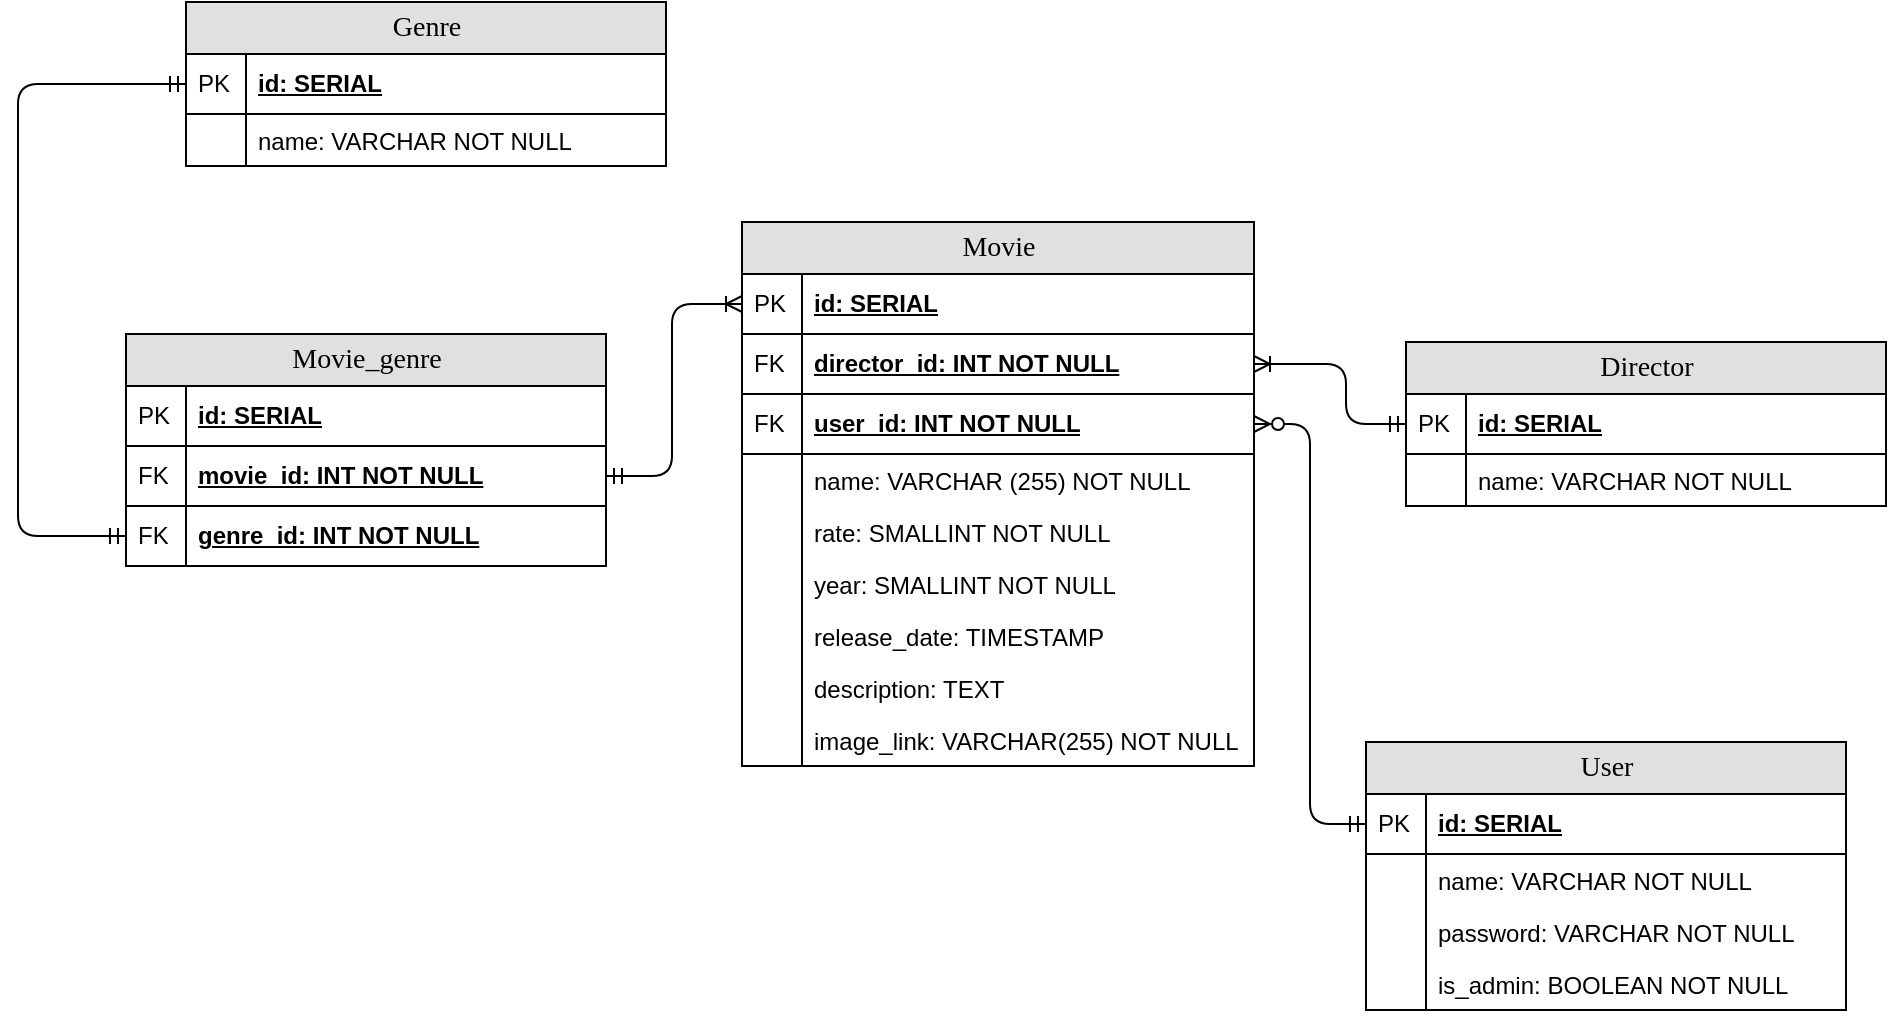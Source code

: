 <mxfile>
    <diagram name="Page-1" id="9f46799a-70d6-7492-0946-bef42562c5a5">
        <mxGraphModel dx="651" dy="478" grid="0" gridSize="10" guides="1" tooltips="1" connect="1" arrows="1" fold="1" page="1" pageScale="1" pageWidth="1100" pageHeight="850" background="#ffffff" math="0" shadow="0">
            <root>
                <mxCell id="0"/>
                <mxCell id="1" parent="0"/>
                <mxCell id="rwWJNbQg9eh8BiSdjxDp-123" value="Movie_genre" style="swimlane;html=1;fontStyle=0;childLayout=stackLayout;horizontal=1;startSize=26;fillColor=#e0e0e0;horizontalStack=0;resizeParent=1;resizeLast=0;collapsible=1;marginBottom=0;swimlaneFillColor=#ffffff;align=center;rounded=0;shadow=0;comic=0;labelBackgroundColor=none;strokeWidth=1;fontFamily=Verdana;fontSize=14;swimlaneLine=1;strokeColor=#000000;fontColor=#000000;" parent="1" vertex="1">
                    <mxGeometry x="170" y="216" width="240" height="116" as="geometry"/>
                </mxCell>
                <mxCell id="2" value="id: SERIAL" style="shape=partialRectangle;top=0;left=0;right=0;bottom=1;html=1;align=left;verticalAlign=middle;fillColor=none;spacingLeft=34;spacingRight=4;whiteSpace=wrap;overflow=hidden;rotatable=0;points=[[0,0.5],[1,0.5]];portConstraint=eastwest;dropTarget=0;fontStyle=5;strokeColor=#000000;fontColor=#000000;" parent="rwWJNbQg9eh8BiSdjxDp-123" vertex="1">
                    <mxGeometry y="26" width="240" height="30" as="geometry"/>
                </mxCell>
                <mxCell id="3" value="PK" style="shape=partialRectangle;top=0;left=0;bottom=0;html=1;fillColor=none;align=left;verticalAlign=middle;spacingLeft=4;spacingRight=4;whiteSpace=wrap;overflow=hidden;rotatable=0;points=[];portConstraint=eastwest;part=1;strokeColor=#000000;fontColor=#000000;" parent="2" vertex="1" connectable="0">
                    <mxGeometry width="30" height="30" as="geometry"/>
                </mxCell>
                <mxCell id="rwWJNbQg9eh8BiSdjxDp-124" value="movie_id: INT NOT NULL" style="shape=partialRectangle;top=0;left=0;right=0;bottom=1;html=1;align=left;verticalAlign=middle;fillColor=none;spacingLeft=34;spacingRight=4;whiteSpace=wrap;overflow=hidden;rotatable=0;points=[[0,0.5],[1,0.5]];portConstraint=eastwest;dropTarget=0;fontStyle=5;strokeColor=#000000;fontColor=#000000;" parent="rwWJNbQg9eh8BiSdjxDp-123" vertex="1">
                    <mxGeometry y="56" width="240" height="30" as="geometry"/>
                </mxCell>
                <mxCell id="rwWJNbQg9eh8BiSdjxDp-125" value="FK" style="shape=partialRectangle;top=0;left=0;bottom=0;html=1;fillColor=none;align=left;verticalAlign=middle;spacingLeft=4;spacingRight=4;whiteSpace=wrap;overflow=hidden;rotatable=0;points=[];portConstraint=eastwest;part=1;strokeColor=#000000;fontColor=#000000;" parent="rwWJNbQg9eh8BiSdjxDp-124" vertex="1" connectable="0">
                    <mxGeometry width="30" height="30" as="geometry"/>
                </mxCell>
                <mxCell id="rwWJNbQg9eh8BiSdjxDp-128" value="genre_id: INT NOT NULL" style="shape=partialRectangle;top=0;left=0;right=0;bottom=1;html=1;align=left;verticalAlign=middle;fillColor=none;spacingLeft=34;spacingRight=4;whiteSpace=wrap;overflow=hidden;rotatable=0;points=[[0,0.5],[1,0.5]];portConstraint=eastwest;dropTarget=0;fontStyle=5;strokeColor=#000000;fontColor=#000000;" parent="rwWJNbQg9eh8BiSdjxDp-123" vertex="1">
                    <mxGeometry y="86" width="240" height="30" as="geometry"/>
                </mxCell>
                <mxCell id="rwWJNbQg9eh8BiSdjxDp-129" value="FK" style="shape=partialRectangle;top=0;left=0;bottom=0;html=1;fillColor=none;align=left;verticalAlign=middle;spacingLeft=4;spacingRight=4;whiteSpace=wrap;overflow=hidden;rotatable=0;points=[];portConstraint=eastwest;part=1;strokeColor=#000000;fontColor=#000000;" parent="rwWJNbQg9eh8BiSdjxDp-128" vertex="1" connectable="0">
                    <mxGeometry width="30" height="30" as="geometry"/>
                </mxCell>
                <mxCell id="rwWJNbQg9eh8BiSdjxDp-133" value="Movie" style="swimlane;html=1;fontStyle=0;childLayout=stackLayout;horizontal=1;startSize=26;fillColor=#e0e0e0;horizontalStack=0;resizeParent=1;resizeLast=0;collapsible=1;marginBottom=0;swimlaneFillColor=#ffffff;align=center;rounded=0;shadow=0;comic=0;labelBackgroundColor=none;strokeWidth=1;fontFamily=Verdana;fontSize=14;swimlaneLine=1;strokeColor=#000000;fontColor=#000000;" parent="1" vertex="1">
                    <mxGeometry x="478" y="160" width="256" height="272" as="geometry"/>
                </mxCell>
                <mxCell id="rwWJNbQg9eh8BiSdjxDp-134" value="id: SERIAL" style="shape=partialRectangle;top=0;left=0;right=0;bottom=1;html=1;align=left;verticalAlign=middle;fillColor=none;spacingLeft=34;spacingRight=4;whiteSpace=wrap;overflow=hidden;rotatable=0;points=[[0,0.5],[1,0.5]];portConstraint=eastwest;dropTarget=0;fontStyle=5;strokeColor=#000000;fontColor=#000000;" parent="rwWJNbQg9eh8BiSdjxDp-133" vertex="1">
                    <mxGeometry y="26" width="256" height="30" as="geometry"/>
                </mxCell>
                <mxCell id="rwWJNbQg9eh8BiSdjxDp-135" value="PK" style="shape=partialRectangle;top=0;left=0;bottom=0;html=1;fillColor=none;align=left;verticalAlign=middle;spacingLeft=4;spacingRight=4;whiteSpace=wrap;overflow=hidden;rotatable=0;points=[];portConstraint=eastwest;part=1;strokeColor=#000000;fontColor=#000000;" parent="rwWJNbQg9eh8BiSdjxDp-134" vertex="1" connectable="0">
                    <mxGeometry width="30" height="30" as="geometry"/>
                </mxCell>
                <mxCell id="rwWJNbQg9eh8BiSdjxDp-138" value="director_id: INT NOT NULL" style="shape=partialRectangle;top=0;left=0;right=0;bottom=1;html=1;align=left;verticalAlign=middle;fillColor=none;spacingLeft=34;spacingRight=4;whiteSpace=wrap;overflow=hidden;rotatable=0;points=[[0,0.5],[1,0.5]];portConstraint=eastwest;dropTarget=0;fontStyle=5;strokeColor=#000000;fontColor=#000000;" parent="rwWJNbQg9eh8BiSdjxDp-133" vertex="1">
                    <mxGeometry y="56" width="256" height="30" as="geometry"/>
                </mxCell>
                <mxCell id="rwWJNbQg9eh8BiSdjxDp-139" value="FK" style="shape=partialRectangle;top=0;left=0;bottom=0;html=1;fillColor=none;align=left;verticalAlign=middle;spacingLeft=4;spacingRight=4;whiteSpace=wrap;overflow=hidden;rotatable=0;points=[];portConstraint=eastwest;part=1;strokeColor=#000000;fontColor=#000000;" parent="rwWJNbQg9eh8BiSdjxDp-138" vertex="1" connectable="0">
                    <mxGeometry width="30" height="30" as="geometry"/>
                </mxCell>
                <mxCell id="rwWJNbQg9eh8BiSdjxDp-140" value="user_id: INT NOT NULL" style="shape=partialRectangle;top=0;left=0;right=0;bottom=1;html=1;align=left;verticalAlign=middle;fillColor=none;spacingLeft=34;spacingRight=4;whiteSpace=wrap;overflow=hidden;rotatable=0;points=[[0,0.5],[1,0.5]];portConstraint=eastwest;dropTarget=0;fontStyle=5;strokeColor=#000000;fontColor=#000000;" parent="rwWJNbQg9eh8BiSdjxDp-133" vertex="1">
                    <mxGeometry y="86" width="256" height="30" as="geometry"/>
                </mxCell>
                <mxCell id="rwWJNbQg9eh8BiSdjxDp-141" value="FK" style="shape=partialRectangle;top=0;left=0;bottom=0;html=1;fillColor=none;align=left;verticalAlign=middle;spacingLeft=4;spacingRight=4;whiteSpace=wrap;overflow=hidden;rotatable=0;points=[];portConstraint=eastwest;part=1;strokeColor=#000000;fontColor=#000000;" parent="rwWJNbQg9eh8BiSdjxDp-140" vertex="1" connectable="0">
                    <mxGeometry width="30" height="30" as="geometry"/>
                </mxCell>
                <mxCell id="rwWJNbQg9eh8BiSdjxDp-144" value="name: VARCHAR (255) NOT NULL" style="shape=partialRectangle;top=0;left=0;right=0;bottom=0;html=1;align=left;verticalAlign=top;fillColor=none;spacingLeft=34;spacingRight=4;whiteSpace=wrap;overflow=hidden;rotatable=0;points=[[0,0.5],[1,0.5]];portConstraint=eastwest;dropTarget=0;strokeColor=#000000;fontColor=#000000;" parent="rwWJNbQg9eh8BiSdjxDp-133" vertex="1">
                    <mxGeometry y="116" width="256" height="26" as="geometry"/>
                </mxCell>
                <mxCell id="rwWJNbQg9eh8BiSdjxDp-145" value="" style="shape=partialRectangle;top=0;left=0;bottom=0;html=1;fillColor=none;align=left;verticalAlign=top;spacingLeft=4;spacingRight=4;whiteSpace=wrap;overflow=hidden;rotatable=0;points=[];portConstraint=eastwest;part=1;strokeColor=#000000;fontColor=#000000;" parent="rwWJNbQg9eh8BiSdjxDp-144" vertex="1" connectable="0">
                    <mxGeometry width="30" height="26" as="geometry"/>
                </mxCell>
                <mxCell id="rwWJNbQg9eh8BiSdjxDp-146" value="rate: SMALLINT NOT NULL" style="shape=partialRectangle;top=0;left=0;right=0;bottom=0;html=1;align=left;verticalAlign=top;fillColor=none;spacingLeft=34;spacingRight=4;whiteSpace=wrap;overflow=hidden;rotatable=0;points=[[0,0.5],[1,0.5]];portConstraint=eastwest;dropTarget=0;strokeColor=#000000;fontColor=#000000;" parent="rwWJNbQg9eh8BiSdjxDp-133" vertex="1">
                    <mxGeometry y="142" width="256" height="26" as="geometry"/>
                </mxCell>
                <mxCell id="rwWJNbQg9eh8BiSdjxDp-147" value="" style="shape=partialRectangle;top=0;left=0;bottom=0;html=1;fillColor=none;align=left;verticalAlign=top;spacingLeft=4;spacingRight=4;whiteSpace=wrap;overflow=hidden;rotatable=0;points=[];portConstraint=eastwest;part=1;strokeColor=#000000;fontColor=#000000;" parent="rwWJNbQg9eh8BiSdjxDp-146" vertex="1" connectable="0">
                    <mxGeometry width="30" height="26" as="geometry"/>
                </mxCell>
                <mxCell id="1EfGzh06VcRljfeVTm6l-3" value="year: SMALLINT NOT NULL" style="shape=partialRectangle;top=0;left=0;right=0;bottom=0;html=1;align=left;verticalAlign=top;fillColor=none;spacingLeft=34;spacingRight=4;whiteSpace=wrap;overflow=hidden;rotatable=0;points=[[0,0.5],[1,0.5]];portConstraint=eastwest;dropTarget=0;strokeColor=#000000;fontColor=#000000;" parent="rwWJNbQg9eh8BiSdjxDp-133" vertex="1">
                    <mxGeometry y="168" width="256" height="26" as="geometry"/>
                </mxCell>
                <mxCell id="1EfGzh06VcRljfeVTm6l-4" value="" style="shape=partialRectangle;top=0;left=0;bottom=0;html=1;fillColor=none;align=left;verticalAlign=top;spacingLeft=4;spacingRight=4;whiteSpace=wrap;overflow=hidden;rotatable=0;points=[];portConstraint=eastwest;part=1;strokeColor=#000000;fontColor=#000000;" parent="1EfGzh06VcRljfeVTm6l-3" connectable="0" vertex="1">
                    <mxGeometry width="30" height="26" as="geometry"/>
                </mxCell>
                <mxCell id="10" value="release_date: TIMESTAMP" style="shape=partialRectangle;top=0;left=0;right=0;bottom=0;html=1;align=left;verticalAlign=top;fillColor=none;spacingLeft=34;spacingRight=4;whiteSpace=wrap;overflow=hidden;rotatable=0;points=[[0,0.5],[1,0.5]];portConstraint=eastwest;dropTarget=0;strokeColor=#000000;fontColor=#000000;" parent="rwWJNbQg9eh8BiSdjxDp-133" vertex="1">
                    <mxGeometry y="194" width="256" height="26" as="geometry"/>
                </mxCell>
                <mxCell id="11" value="" style="shape=partialRectangle;top=0;left=0;bottom=0;html=1;fillColor=none;align=left;verticalAlign=top;spacingLeft=4;spacingRight=4;whiteSpace=wrap;overflow=hidden;rotatable=0;points=[];portConstraint=eastwest;part=1;strokeColor=#000000;fontColor=#000000;" parent="10" connectable="0" vertex="1">
                    <mxGeometry width="30" height="26" as="geometry"/>
                </mxCell>
                <mxCell id="rwWJNbQg9eh8BiSdjxDp-148" value="description: TEXT" style="shape=partialRectangle;top=0;left=0;right=0;bottom=0;html=1;align=left;verticalAlign=top;fillColor=none;spacingLeft=34;spacingRight=4;whiteSpace=wrap;overflow=hidden;rotatable=0;points=[[0,0.5],[1,0.5]];portConstraint=eastwest;dropTarget=0;strokeColor=#000000;fontColor=#000000;" parent="rwWJNbQg9eh8BiSdjxDp-133" vertex="1">
                    <mxGeometry y="220" width="256" height="26" as="geometry"/>
                </mxCell>
                <mxCell id="rwWJNbQg9eh8BiSdjxDp-149" value="" style="shape=partialRectangle;top=0;left=0;bottom=0;html=1;fillColor=none;align=left;verticalAlign=top;spacingLeft=4;spacingRight=4;whiteSpace=wrap;overflow=hidden;rotatable=0;points=[];portConstraint=eastwest;part=1;strokeColor=#000000;fontColor=#000000;" parent="rwWJNbQg9eh8BiSdjxDp-148" vertex="1" connectable="0">
                    <mxGeometry width="30" height="26" as="geometry"/>
                </mxCell>
                <mxCell id="6" value="image_link: VARCHAR(255) NOT NULL" style="shape=partialRectangle;top=0;left=0;right=0;bottom=0;html=1;align=left;verticalAlign=top;fillColor=none;spacingLeft=34;spacingRight=4;whiteSpace=wrap;overflow=hidden;rotatable=0;points=[[0,0.5],[1,0.5]];portConstraint=eastwest;dropTarget=0;strokeColor=#000000;fontColor=#000000;" parent="rwWJNbQg9eh8BiSdjxDp-133" vertex="1">
                    <mxGeometry y="246" width="256" height="26" as="geometry"/>
                </mxCell>
                <mxCell id="7" value="" style="shape=partialRectangle;top=0;left=0;bottom=0;html=1;fillColor=none;align=left;verticalAlign=top;spacingLeft=4;spacingRight=4;whiteSpace=wrap;overflow=hidden;rotatable=0;points=[];portConstraint=eastwest;part=1;strokeColor=#000000;fontColor=#000000;" parent="6" vertex="1" connectable="0">
                    <mxGeometry width="30" height="26" as="geometry"/>
                </mxCell>
                <mxCell id="rwWJNbQg9eh8BiSdjxDp-150" value="Genre" style="swimlane;html=1;fontStyle=0;childLayout=stackLayout;horizontal=1;startSize=26;fillColor=#e0e0e0;horizontalStack=0;resizeParent=1;resizeLast=0;collapsible=1;marginBottom=0;swimlaneFillColor=#ffffff;align=center;rounded=0;shadow=0;comic=0;labelBackgroundColor=none;strokeWidth=1;fontFamily=Verdana;fontSize=14;swimlaneLine=1;strokeColor=#000000;fontColor=#000000;" parent="1" vertex="1">
                    <mxGeometry x="200" y="50" width="240" height="82" as="geometry"/>
                </mxCell>
                <mxCell id="rwWJNbQg9eh8BiSdjxDp-151" value="id: SERIAL" style="shape=partialRectangle;top=0;left=0;right=0;bottom=1;html=1;align=left;verticalAlign=middle;fillColor=none;spacingLeft=34;spacingRight=4;whiteSpace=wrap;overflow=hidden;rotatable=0;points=[[0,0.5],[1,0.5]];portConstraint=eastwest;dropTarget=0;fontStyle=5;strokeColor=#000000;fontColor=#000000;" parent="rwWJNbQg9eh8BiSdjxDp-150" vertex="1">
                    <mxGeometry y="26" width="240" height="30" as="geometry"/>
                </mxCell>
                <mxCell id="rwWJNbQg9eh8BiSdjxDp-152" value="PK" style="shape=partialRectangle;top=0;left=0;bottom=0;html=1;fillColor=none;align=left;verticalAlign=middle;spacingLeft=4;spacingRight=4;whiteSpace=wrap;overflow=hidden;rotatable=0;points=[];portConstraint=eastwest;part=1;strokeColor=#000000;fontColor=#000000;" parent="rwWJNbQg9eh8BiSdjxDp-151" vertex="1" connectable="0">
                    <mxGeometry width="30" height="30" as="geometry"/>
                </mxCell>
                <mxCell id="rwWJNbQg9eh8BiSdjxDp-153" value="name: VARCHAR NOT NULL" style="shape=partialRectangle;top=0;left=0;right=0;bottom=0;html=1;align=left;verticalAlign=top;fillColor=none;spacingLeft=34;spacingRight=4;whiteSpace=wrap;overflow=hidden;rotatable=0;points=[[0,0.5],[1,0.5]];portConstraint=eastwest;dropTarget=0;strokeColor=#000000;fontColor=#000000;" parent="rwWJNbQg9eh8BiSdjxDp-150" vertex="1">
                    <mxGeometry y="56" width="240" height="26" as="geometry"/>
                </mxCell>
                <mxCell id="rwWJNbQg9eh8BiSdjxDp-154" value="" style="shape=partialRectangle;top=0;left=0;bottom=0;html=1;fillColor=none;align=left;verticalAlign=top;spacingLeft=4;spacingRight=4;whiteSpace=wrap;overflow=hidden;rotatable=0;points=[];portConstraint=eastwest;part=1;strokeColor=#000000;fontColor=#000000;" parent="rwWJNbQg9eh8BiSdjxDp-153" vertex="1" connectable="0">
                    <mxGeometry width="30" height="26" as="geometry"/>
                </mxCell>
                <mxCell id="rwWJNbQg9eh8BiSdjxDp-155" value="Director" style="swimlane;html=1;fontStyle=0;childLayout=stackLayout;horizontal=1;startSize=26;fillColor=#e0e0e0;horizontalStack=0;resizeParent=1;resizeLast=0;collapsible=1;marginBottom=0;swimlaneFillColor=#ffffff;align=center;rounded=0;shadow=0;comic=0;labelBackgroundColor=none;strokeWidth=1;fontFamily=Verdana;fontSize=14;swimlaneLine=1;strokeColor=#000000;fontColor=#000000;" parent="1" vertex="1">
                    <mxGeometry x="810" y="220" width="240" height="82" as="geometry"/>
                </mxCell>
                <mxCell id="rwWJNbQg9eh8BiSdjxDp-156" value="id: SERIAL" style="shape=partialRectangle;top=0;left=0;right=0;bottom=1;html=1;align=left;verticalAlign=middle;fillColor=none;spacingLeft=34;spacingRight=4;whiteSpace=wrap;overflow=hidden;rotatable=0;points=[[0,0.5],[1,0.5]];portConstraint=eastwest;dropTarget=0;fontStyle=5;strokeColor=#000000;fontColor=#000000;" parent="rwWJNbQg9eh8BiSdjxDp-155" vertex="1">
                    <mxGeometry y="26" width="240" height="30" as="geometry"/>
                </mxCell>
                <mxCell id="rwWJNbQg9eh8BiSdjxDp-157" value="PK" style="shape=partialRectangle;top=0;left=0;bottom=0;html=1;fillColor=none;align=left;verticalAlign=middle;spacingLeft=4;spacingRight=4;whiteSpace=wrap;overflow=hidden;rotatable=0;points=[];portConstraint=eastwest;part=1;strokeColor=#000000;fontColor=#000000;" parent="rwWJNbQg9eh8BiSdjxDp-156" vertex="1" connectable="0">
                    <mxGeometry width="30" height="30" as="geometry"/>
                </mxCell>
                <mxCell id="rwWJNbQg9eh8BiSdjxDp-158" value="name: VARCHAR NOT NULL" style="shape=partialRectangle;top=0;left=0;right=0;bottom=0;html=1;align=left;verticalAlign=top;fillColor=none;spacingLeft=34;spacingRight=4;whiteSpace=wrap;overflow=hidden;rotatable=0;points=[[0,0.5],[1,0.5]];portConstraint=eastwest;dropTarget=0;strokeColor=#000000;fontColor=#000000;" parent="rwWJNbQg9eh8BiSdjxDp-155" vertex="1">
                    <mxGeometry y="56" width="240" height="26" as="geometry"/>
                </mxCell>
                <mxCell id="rwWJNbQg9eh8BiSdjxDp-159" value="" style="shape=partialRectangle;top=0;left=0;bottom=0;html=1;fillColor=none;align=left;verticalAlign=top;spacingLeft=4;spacingRight=4;whiteSpace=wrap;overflow=hidden;rotatable=0;points=[];portConstraint=eastwest;part=1;strokeColor=#000000;fontColor=#000000;" parent="rwWJNbQg9eh8BiSdjxDp-158" vertex="1" connectable="0">
                    <mxGeometry width="30" height="26" as="geometry"/>
                </mxCell>
                <mxCell id="rwWJNbQg9eh8BiSdjxDp-160" value="User" style="swimlane;html=1;fontStyle=0;childLayout=stackLayout;horizontal=1;startSize=26;fillColor=#e0e0e0;horizontalStack=0;resizeParent=1;resizeLast=0;collapsible=1;marginBottom=0;swimlaneFillColor=#ffffff;align=center;rounded=0;shadow=0;comic=0;labelBackgroundColor=none;strokeWidth=1;fontFamily=Verdana;fontSize=14;swimlaneLine=1;strokeColor=#000000;fontColor=#000000;" parent="1" vertex="1">
                    <mxGeometry x="790" y="420" width="240" height="134" as="geometry"/>
                </mxCell>
                <mxCell id="rwWJNbQg9eh8BiSdjxDp-161" value="id: SERIAL" style="shape=partialRectangle;top=0;left=0;right=0;bottom=1;html=1;align=left;verticalAlign=middle;fillColor=none;spacingLeft=34;spacingRight=4;whiteSpace=wrap;overflow=hidden;rotatable=0;points=[[0,0.5],[1,0.5]];portConstraint=eastwest;dropTarget=0;fontStyle=5;strokeColor=#000000;fontColor=#000000;" parent="rwWJNbQg9eh8BiSdjxDp-160" vertex="1">
                    <mxGeometry y="26" width="240" height="30" as="geometry"/>
                </mxCell>
                <mxCell id="rwWJNbQg9eh8BiSdjxDp-162" value="PK" style="shape=partialRectangle;top=0;left=0;bottom=0;html=1;fillColor=none;align=left;verticalAlign=middle;spacingLeft=4;spacingRight=4;whiteSpace=wrap;overflow=hidden;rotatable=0;points=[];portConstraint=eastwest;part=1;strokeColor=#000000;fontColor=#000000;" parent="rwWJNbQg9eh8BiSdjxDp-161" vertex="1" connectable="0">
                    <mxGeometry width="30" height="30" as="geometry"/>
                </mxCell>
                <mxCell id="rwWJNbQg9eh8BiSdjxDp-163" value="name: VARCHAR NOT NULL" style="shape=partialRectangle;top=0;left=0;right=0;bottom=0;html=1;align=left;verticalAlign=top;fillColor=none;spacingLeft=34;spacingRight=4;whiteSpace=wrap;overflow=hidden;rotatable=0;points=[[0,0.5],[1,0.5]];portConstraint=eastwest;dropTarget=0;strokeColor=#000000;fontColor=#000000;" parent="rwWJNbQg9eh8BiSdjxDp-160" vertex="1">
                    <mxGeometry y="56" width="240" height="26" as="geometry"/>
                </mxCell>
                <mxCell id="rwWJNbQg9eh8BiSdjxDp-164" value="" style="shape=partialRectangle;top=0;left=0;bottom=0;html=1;fillColor=none;align=left;verticalAlign=top;spacingLeft=4;spacingRight=4;whiteSpace=wrap;overflow=hidden;rotatable=0;points=[];portConstraint=eastwest;part=1;strokeColor=#000000;fontColor=#000000;" parent="rwWJNbQg9eh8BiSdjxDp-163" vertex="1" connectable="0">
                    <mxGeometry width="30" height="26" as="geometry"/>
                </mxCell>
                <mxCell id="rwWJNbQg9eh8BiSdjxDp-165" value="password: VARCHAR NOT NULL" style="shape=partialRectangle;top=0;left=0;right=0;bottom=0;html=1;align=left;verticalAlign=top;fillColor=none;spacingLeft=34;spacingRight=4;whiteSpace=wrap;overflow=hidden;rotatable=0;points=[[0,0.5],[1,0.5]];portConstraint=eastwest;dropTarget=0;strokeColor=#000000;fontColor=#000000;" parent="rwWJNbQg9eh8BiSdjxDp-160" vertex="1">
                    <mxGeometry y="82" width="240" height="26" as="geometry"/>
                </mxCell>
                <mxCell id="rwWJNbQg9eh8BiSdjxDp-166" value="" style="shape=partialRectangle;top=0;left=0;bottom=0;html=1;fillColor=none;align=left;verticalAlign=top;spacingLeft=4;spacingRight=4;whiteSpace=wrap;overflow=hidden;rotatable=0;points=[];portConstraint=eastwest;part=1;strokeColor=#000000;fontColor=#000000;" parent="rwWJNbQg9eh8BiSdjxDp-165" vertex="1" connectable="0">
                    <mxGeometry width="30" height="26" as="geometry"/>
                </mxCell>
                <mxCell id="4" value="is_admin: BOOLEAN NOT NULL" style="shape=partialRectangle;top=0;left=0;right=0;bottom=0;html=1;align=left;verticalAlign=top;fillColor=none;spacingLeft=34;spacingRight=4;whiteSpace=wrap;overflow=hidden;rotatable=0;points=[[0,0.5],[1,0.5]];portConstraint=eastwest;dropTarget=0;strokeColor=#000000;fontColor=#000000;" parent="rwWJNbQg9eh8BiSdjxDp-160" vertex="1">
                    <mxGeometry y="108" width="240" height="26" as="geometry"/>
                </mxCell>
                <mxCell id="5" value="" style="shape=partialRectangle;top=0;left=0;bottom=0;html=1;fillColor=none;align=left;verticalAlign=top;spacingLeft=4;spacingRight=4;whiteSpace=wrap;overflow=hidden;rotatable=0;points=[];portConstraint=eastwest;part=1;strokeColor=#000000;fontColor=#000000;" parent="4" vertex="1" connectable="0">
                    <mxGeometry width="30" height="26" as="geometry"/>
                </mxCell>
                <mxCell id="rwWJNbQg9eh8BiSdjxDp-174" value="" style="edgeStyle=orthogonalEdgeStyle;fontSize=12;html=1;endArrow=ERoneToMany;startArrow=ERmandOne;anchorPointDirection=0;comic=0;shadow=0;elbow=vertical;entryX=1;entryY=0.5;entryDx=0;entryDy=0;exitX=0;exitY=0.5;exitDx=0;exitDy=0;strokeColor=#000000;fontColor=#000000;" parent="1" source="rwWJNbQg9eh8BiSdjxDp-156" target="rwWJNbQg9eh8BiSdjxDp-138" edge="1">
                    <mxGeometry width="100" height="100" relative="1" as="geometry">
                        <mxPoint x="930" y="220" as="sourcePoint"/>
                        <mxPoint x="530" y="30" as="targetPoint"/>
                        <Array as="points">
                            <mxPoint x="780" y="261"/>
                            <mxPoint x="780" y="231"/>
                        </Array>
                    </mxGeometry>
                </mxCell>
                <mxCell id="9" value="" style="edgeStyle=orthogonalEdgeStyle;fontSize=12;html=1;endArrow=ERmandOne;startArrow=ERmandOne;entryX=0;entryY=0.5;entryDx=0;entryDy=0;strokeColor=#000000;fontColor=#000000;exitX=0;exitY=0.5;exitDx=0;exitDy=0;" parent="1" source="rwWJNbQg9eh8BiSdjxDp-151" target="rwWJNbQg9eh8BiSdjxDp-128" edge="1">
                    <mxGeometry width="100" height="100" relative="1" as="geometry">
                        <mxPoint x="134" y="132" as="sourcePoint"/>
                        <mxPoint x="66" y="218" as="targetPoint"/>
                        <Array as="points">
                            <mxPoint x="116" y="91"/>
                            <mxPoint x="116" y="317"/>
                        </Array>
                    </mxGeometry>
                </mxCell>
                <mxCell id="12" value="" style="edgeStyle=orthogonalEdgeStyle;fontSize=12;html=1;endArrow=ERoneToMany;startArrow=ERmandOne;anchorPointDirection=0;comic=0;shadow=0;elbow=vertical;exitX=1;exitY=0.5;exitDx=0;exitDy=0;strokeColor=#000000;fontColor=#000000;entryX=0;entryY=0.5;entryDx=0;entryDy=0;" edge="1" parent="1" source="rwWJNbQg9eh8BiSdjxDp-124" target="rwWJNbQg9eh8BiSdjxDp-134">
                    <mxGeometry width="100" height="100" relative="1" as="geometry">
                        <mxPoint x="573" y="120" as="sourcePoint"/>
                        <mxPoint x="464" y="179" as="targetPoint"/>
                        <Array as="points">
                            <mxPoint x="443" y="287"/>
                            <mxPoint x="443" y="201"/>
                        </Array>
                    </mxGeometry>
                </mxCell>
                <mxCell id="13" value="" style="edgeStyle=orthogonalEdgeStyle;fontSize=12;html=1;endArrow=ERzeroToMany;startArrow=ERmandOne;strokeColor=#000000;exitX=0;exitY=0.5;exitDx=0;exitDy=0;entryX=1;entryY=0.5;entryDx=0;entryDy=0;" edge="1" parent="1" source="rwWJNbQg9eh8BiSdjxDp-161" target="rwWJNbQg9eh8BiSdjxDp-140">
                    <mxGeometry width="100" height="100" relative="1" as="geometry">
                        <mxPoint x="487" y="493" as="sourcePoint"/>
                        <mxPoint x="587" y="393" as="targetPoint"/>
                    </mxGeometry>
                </mxCell>
            </root>
        </mxGraphModel>
    </diagram>
</mxfile>